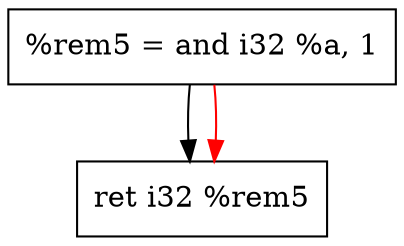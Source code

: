 digraph "CDFG for'func' function" {
	Node0x563ab3c27670[shape=record, label="  %rem5 = and i32 %a, 1"];
	Node0x563ab3c26fb8[shape=record, label="  ret i32 %rem5"];
	Node0x563ab3c27670 -> Node0x563ab3c26fb8
edge [color=red]
	Node0x563ab3c27670 -> Node0x563ab3c26fb8
}
